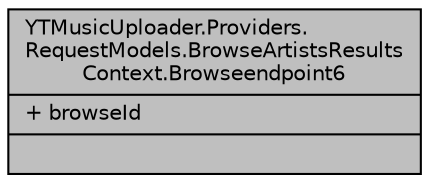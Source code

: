 digraph "YTMusicUploader.Providers.RequestModels.BrowseArtistsResultsContext.Browseendpoint6"
{
 // LATEX_PDF_SIZE
  edge [fontname="Helvetica",fontsize="10",labelfontname="Helvetica",labelfontsize="10"];
  node [fontname="Helvetica",fontsize="10",shape=record];
  Node1 [label="{YTMusicUploader.Providers.\lRequestModels.BrowseArtistsResults\lContext.Browseendpoint6\n|+ browseId\l|}",height=0.2,width=0.4,color="black", fillcolor="grey75", style="filled", fontcolor="black",tooltip=" "];
}
